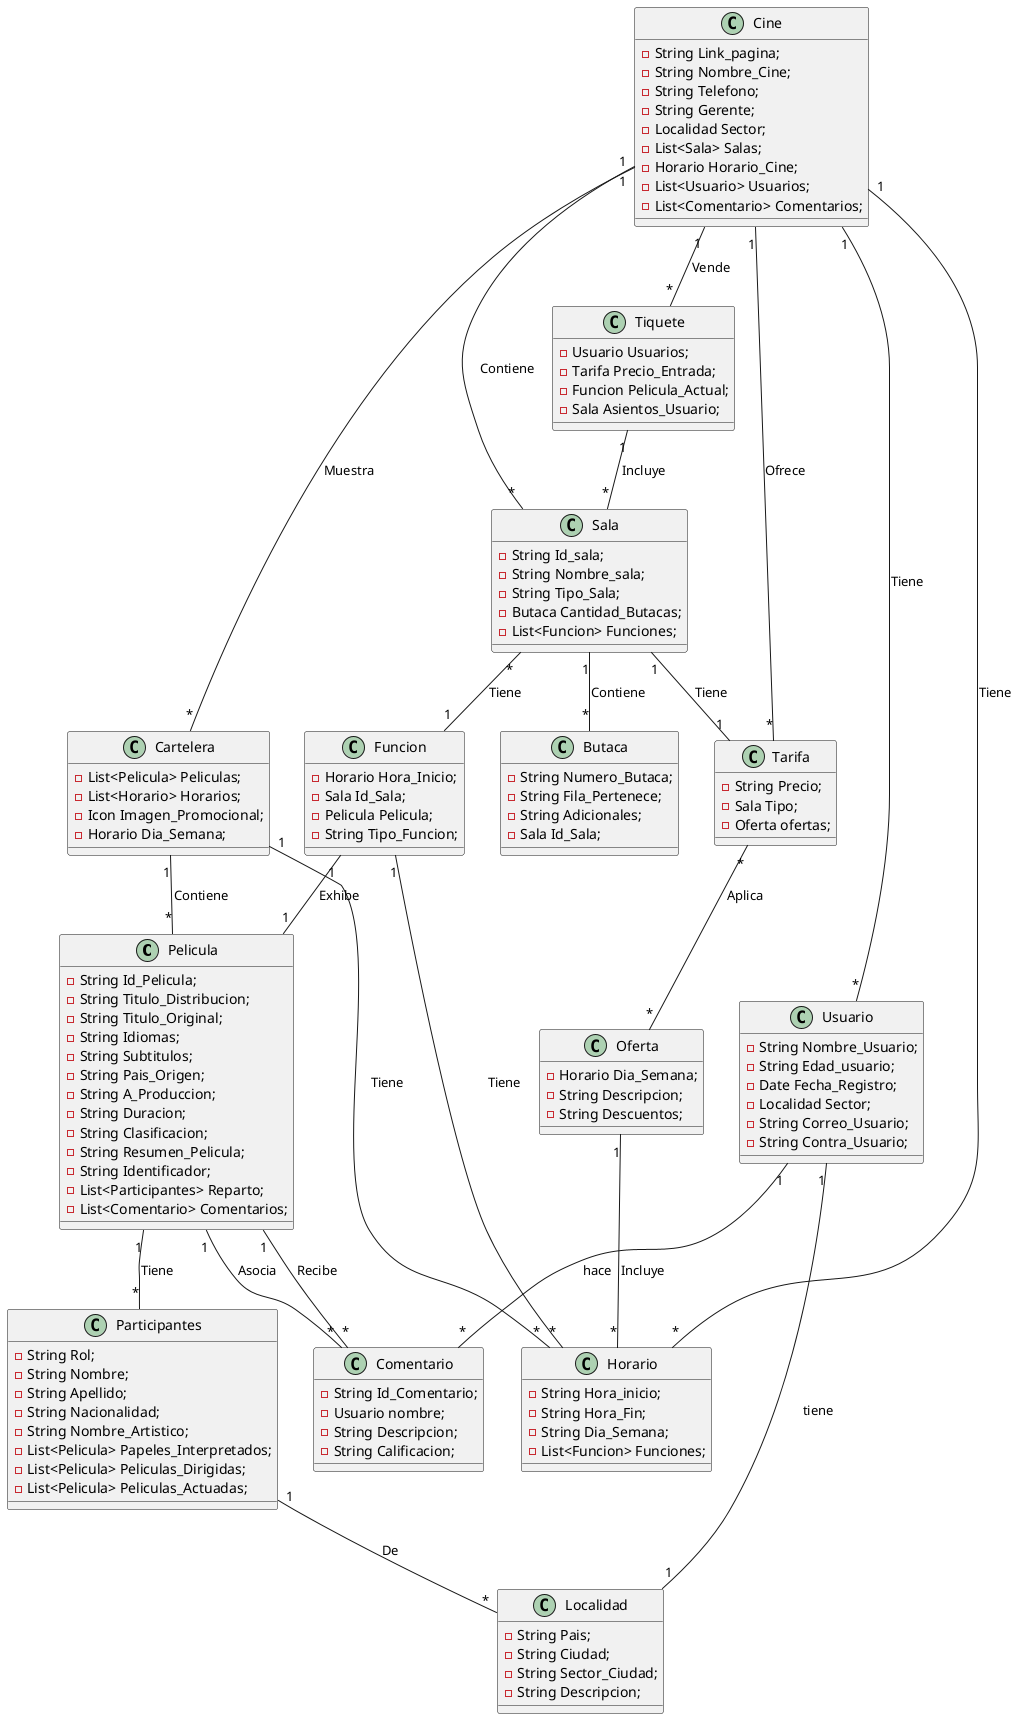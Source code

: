 @startuml

class Pelicula{
    - String Id_Pelicula;
    - String Titulo_Distribucion;
    - String Titulo_Original;
    - String Idiomas;
    - String Subtitulos;
    - String Pais_Origen;
    - String A_Produccion;
    - String Duracion;
    - String Clasificacion;
    - String Resumen_Pelicula;
    - String Identificador;
    - List<Participantes> Reparto;
    - List<Comentario> Comentarios;
}

class Participantes{
    - String Rol;
    - String Nombre;
    - String Apellido;
    - String Nacionalidad;
    - String Nombre_Artistico;
    - List<Pelicula> Papeles_Interpretados;
    - List<Pelicula> Peliculas_Dirigidas;
    - List<Pelicula> Peliculas_Actuadas;
}

class Cine{
    - String Link_pagina;
    - String Nombre_Cine;
    - String Telefono;
    - String Gerente;
    - Localidad Sector;
    - List<Sala> Salas;
    - Horario Horario_Cine;
    - List<Usuario> Usuarios;
    - List<Comentario> Comentarios;
}

class Localidad{
    - String Pais;
    - String Ciudad;
    - String Sector_Ciudad;
    - String Descripcion;
}

class Sala{
    - String Id_sala;
    - String Nombre_sala;
    - String Tipo_Sala;
    - Butaca Cantidad_Butacas;
    - List<Funcion> Funciones;
}

class Butaca{
    - String Numero_Butaca;
    - String Fila_Pertenece;
    - String Adicionales;
    - Sala Id_Sala;
}

class Horario{
    - String Hora_inicio;
    - String Hora_Fin;
    - String Dia_Semana;
    - List<Funcion> Funciones;
}

class Usuario{
    - String Nombre_Usuario;
    - String Edad_usuario;
    - Date Fecha_Registro;
    - Localidad Sector;
    - String Correo_Usuario;
    - String Contra_Usuario;
}

class Comentario{
    - String Id_Comentario;
    - Usuario nombre;
    - String Descripcion;
    - String Calificacion;
}

class Tarifa{
    - String Precio;
    - Sala Tipo;
    - Oferta ofertas;
}

class Oferta{
    - Horario Dia_Semana;
    - String Descripcion;
    - String Descuentos;
}

class Tiquete{
    - Usuario Usuarios;
    - Tarifa Precio_Entrada;
    - Funcion Pelicula_Actual;
    - Sala Asientos_Usuario;
}

class Funcion{
    - Horario Hora_Inicio;
    - Sala Id_Sala;
    - Pelicula Pelicula;
    - String Tipo_Funcion;
}

class Cartelera{
    - List<Pelicula> Peliculas;
    - List<Horario> Horarios;
    - Icon Imagen_Promocional;
    - Horario Dia_Semana;
}

Pelicula "1" -- "*" Participantes : Tiene
Pelicula "1" -- "*" Comentario : Recibe
Sala "1" -- "1" Tarifa : Tiene
Cine "1" -- "*" Sala : Contiene
Cine "1" -- "*" Horario : Tiene
Cine "1" -- "*" Cartelera : Muestra
Cartelera "1" -- "*" Pelicula : Contiene
Cartelera "1" -- "*" Horario : Tiene
Sala "1" -- "*" Butaca : Contiene
Sala "*" -- "1" Funcion : Tiene
Funcion "1" -- "1" Pelicula : Exhibe
Cine "1" -- "*" Tarifa : Ofrece
Tarifa "*" -- "*" Oferta : Aplica
Cine "1" -- "*" Tiquete : Vende
Tiquete "1" -- "*" Sala : Incluye
Funcion "1" -- "*" Horario : Tiene
Oferta "1" -- "*" Horario : Incluye
Comentario "*" -- "1" Pelicula : Asocia
Participantes "1" -- "*" Localidad : De
Cine"1" -- "*" Usuario :Tiene
Usuario"1" -- "*"Comentario :hace
Usuario"1" -- "1"Localidad :tiene
@enduml